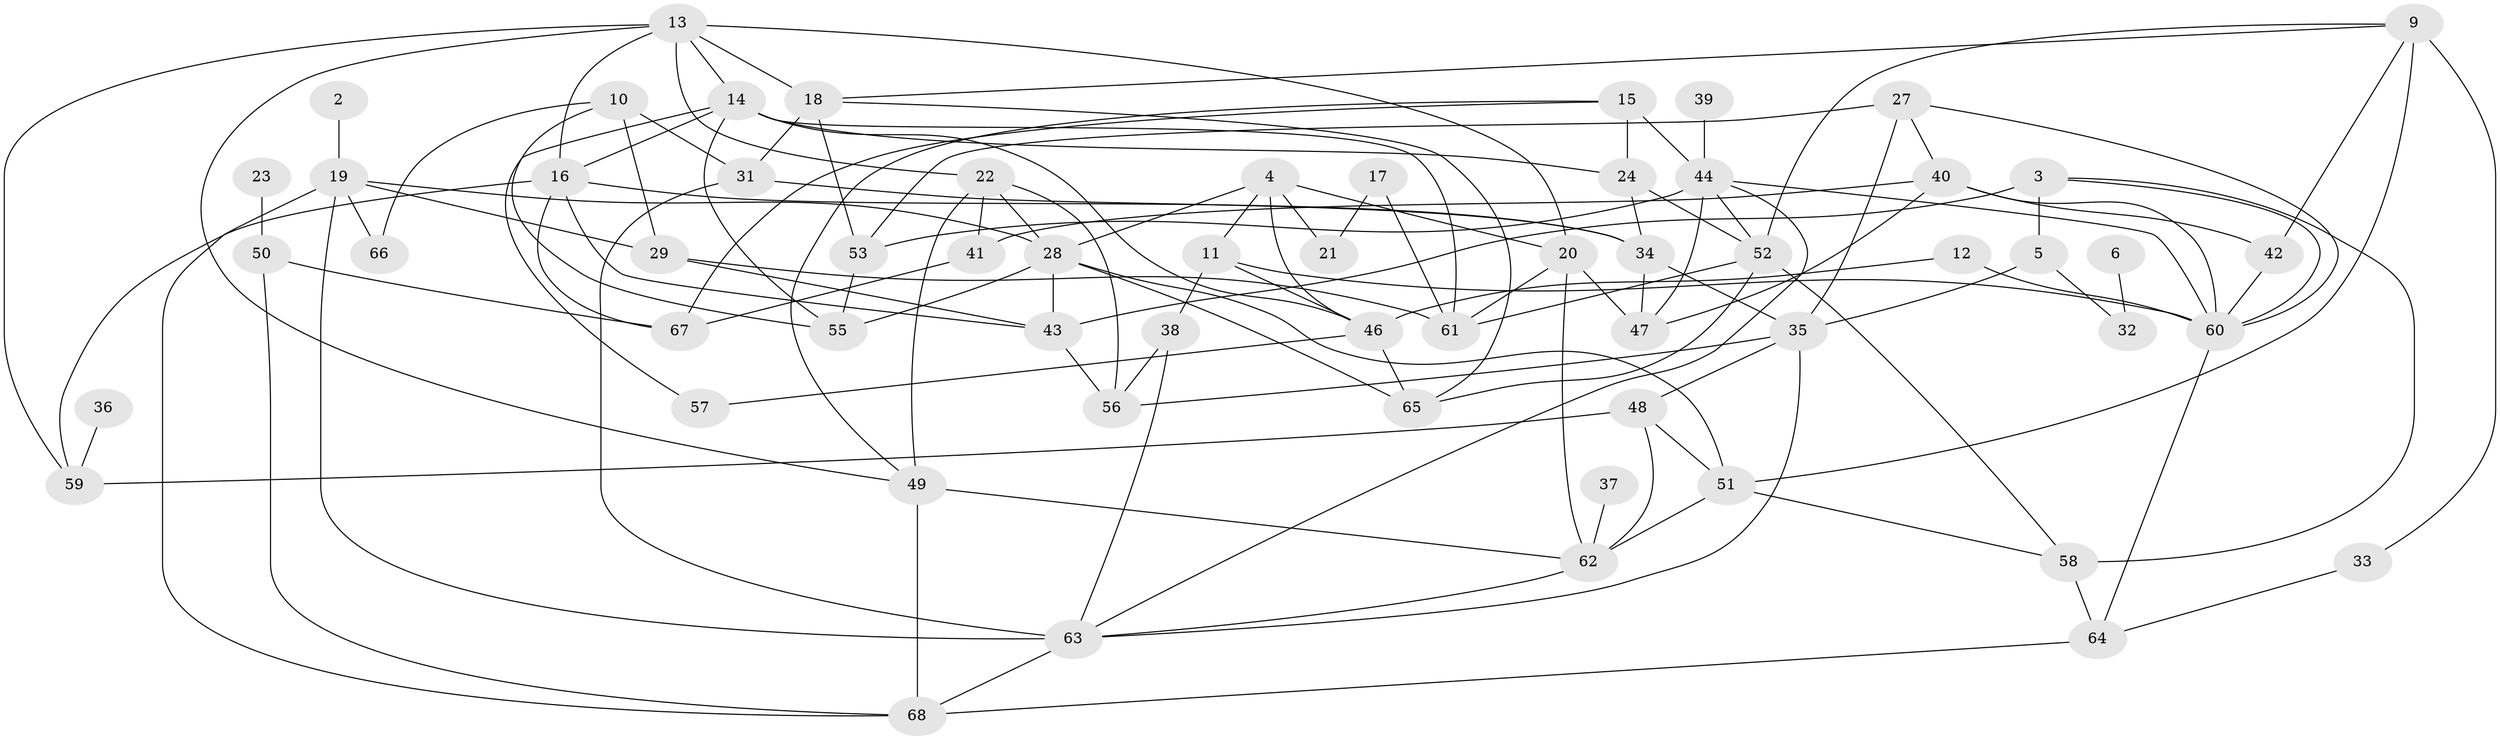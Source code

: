 // original degree distribution, {4: 0.22058823529411764, 3: 0.22058823529411764, 6: 0.051470588235294115, 2: 0.19852941176470587, 0: 0.058823529411764705, 5: 0.08823529411764706, 1: 0.13970588235294118, 7: 0.022058823529411766}
// Generated by graph-tools (version 1.1) at 2025/00/03/09/25 03:00:48]
// undirected, 60 vertices, 123 edges
graph export_dot {
graph [start="1"]
  node [color=gray90,style=filled];
  2;
  3;
  4;
  5;
  6;
  9;
  10;
  11;
  12;
  13;
  14;
  15;
  16;
  17;
  18;
  19;
  20;
  21;
  22;
  23;
  24;
  27;
  28;
  29;
  31;
  32;
  33;
  34;
  35;
  36;
  37;
  38;
  39;
  40;
  41;
  42;
  43;
  44;
  46;
  47;
  48;
  49;
  50;
  51;
  52;
  53;
  55;
  56;
  57;
  58;
  59;
  60;
  61;
  62;
  63;
  64;
  65;
  66;
  67;
  68;
  2 -- 19 [weight=1.0];
  3 -- 5 [weight=2.0];
  3 -- 43 [weight=2.0];
  3 -- 58 [weight=1.0];
  3 -- 60 [weight=1.0];
  4 -- 11 [weight=1.0];
  4 -- 20 [weight=1.0];
  4 -- 21 [weight=1.0];
  4 -- 28 [weight=1.0];
  4 -- 46 [weight=1.0];
  5 -- 32 [weight=1.0];
  5 -- 35 [weight=1.0];
  6 -- 32 [weight=1.0];
  9 -- 18 [weight=1.0];
  9 -- 33 [weight=1.0];
  9 -- 42 [weight=1.0];
  9 -- 51 [weight=1.0];
  9 -- 52 [weight=1.0];
  10 -- 29 [weight=1.0];
  10 -- 31 [weight=1.0];
  10 -- 55 [weight=1.0];
  10 -- 66 [weight=1.0];
  11 -- 38 [weight=1.0];
  11 -- 46 [weight=1.0];
  11 -- 60 [weight=1.0];
  12 -- 46 [weight=1.0];
  12 -- 60 [weight=1.0];
  13 -- 14 [weight=1.0];
  13 -- 16 [weight=1.0];
  13 -- 18 [weight=1.0];
  13 -- 20 [weight=1.0];
  13 -- 22 [weight=1.0];
  13 -- 49 [weight=1.0];
  13 -- 59 [weight=1.0];
  14 -- 16 [weight=1.0];
  14 -- 24 [weight=1.0];
  14 -- 46 [weight=1.0];
  14 -- 55 [weight=1.0];
  14 -- 57 [weight=1.0];
  14 -- 61 [weight=1.0];
  15 -- 24 [weight=1.0];
  15 -- 44 [weight=1.0];
  15 -- 49 [weight=1.0];
  15 -- 67 [weight=1.0];
  16 -- 34 [weight=1.0];
  16 -- 43 [weight=1.0];
  16 -- 59 [weight=1.0];
  16 -- 67 [weight=1.0];
  17 -- 21 [weight=1.0];
  17 -- 61 [weight=1.0];
  18 -- 31 [weight=1.0];
  18 -- 53 [weight=1.0];
  18 -- 65 [weight=1.0];
  19 -- 28 [weight=2.0];
  19 -- 29 [weight=1.0];
  19 -- 63 [weight=1.0];
  19 -- 66 [weight=1.0];
  19 -- 68 [weight=2.0];
  20 -- 47 [weight=1.0];
  20 -- 61 [weight=1.0];
  20 -- 62 [weight=1.0];
  22 -- 28 [weight=1.0];
  22 -- 41 [weight=1.0];
  22 -- 49 [weight=1.0];
  22 -- 56 [weight=1.0];
  23 -- 50 [weight=1.0];
  24 -- 34 [weight=1.0];
  24 -- 52 [weight=1.0];
  27 -- 35 [weight=1.0];
  27 -- 40 [weight=1.0];
  27 -- 53 [weight=1.0];
  27 -- 60 [weight=1.0];
  28 -- 43 [weight=1.0];
  28 -- 51 [weight=1.0];
  28 -- 55 [weight=1.0];
  28 -- 65 [weight=1.0];
  29 -- 43 [weight=1.0];
  29 -- 61 [weight=1.0];
  31 -- 34 [weight=1.0];
  31 -- 63 [weight=1.0];
  33 -- 64 [weight=1.0];
  34 -- 35 [weight=1.0];
  34 -- 47 [weight=1.0];
  35 -- 48 [weight=1.0];
  35 -- 56 [weight=1.0];
  35 -- 63 [weight=1.0];
  36 -- 59 [weight=1.0];
  37 -- 62 [weight=1.0];
  38 -- 56 [weight=1.0];
  38 -- 63 [weight=1.0];
  39 -- 44 [weight=1.0];
  40 -- 41 [weight=1.0];
  40 -- 42 [weight=1.0];
  40 -- 47 [weight=1.0];
  40 -- 60 [weight=2.0];
  41 -- 67 [weight=1.0];
  42 -- 60 [weight=1.0];
  43 -- 56 [weight=1.0];
  44 -- 47 [weight=1.0];
  44 -- 52 [weight=1.0];
  44 -- 53 [weight=2.0];
  44 -- 60 [weight=1.0];
  44 -- 63 [weight=1.0];
  46 -- 57 [weight=1.0];
  46 -- 65 [weight=1.0];
  48 -- 51 [weight=1.0];
  48 -- 59 [weight=1.0];
  48 -- 62 [weight=2.0];
  49 -- 62 [weight=2.0];
  49 -- 68 [weight=1.0];
  50 -- 67 [weight=1.0];
  50 -- 68 [weight=1.0];
  51 -- 58 [weight=1.0];
  51 -- 62 [weight=1.0];
  52 -- 58 [weight=2.0];
  52 -- 61 [weight=1.0];
  52 -- 65 [weight=1.0];
  53 -- 55 [weight=1.0];
  58 -- 64 [weight=1.0];
  60 -- 64 [weight=1.0];
  62 -- 63 [weight=1.0];
  63 -- 68 [weight=2.0];
  64 -- 68 [weight=1.0];
}
